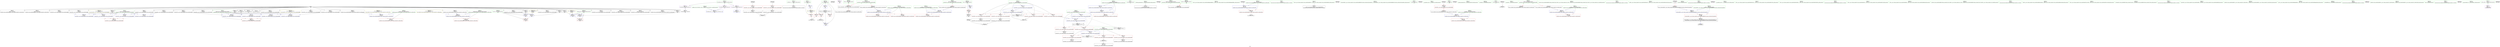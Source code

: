 digraph "SVFG" {
	label="SVFG";

	Node0x56066dde52b0 [shape=record,color=grey,label="{NodeID: 0\nNullPtr}"];
	Node0x56066dde52b0 -> Node0x56066de00ba0[style=solid];
	Node0x56066dde52b0 -> Node0x56066de00ca0[style=solid];
	Node0x56066dde52b0 -> Node0x56066de00d70[style=solid];
	Node0x56066dde52b0 -> Node0x56066de00e40[style=solid];
	Node0x56066dde52b0 -> Node0x56066de00f10[style=solid];
	Node0x56066dde52b0 -> Node0x56066de00fe0[style=solid];
	Node0x56066dde52b0 -> Node0x56066de010b0[style=solid];
	Node0x56066dde52b0 -> Node0x56066de01180[style=solid];
	Node0x56066dde52b0 -> Node0x56066de01250[style=solid];
	Node0x56066dde52b0 -> Node0x56066de01320[style=solid];
	Node0x56066dde52b0 -> Node0x56066de013f0[style=solid];
	Node0x56066dde52b0 -> Node0x56066de014c0[style=solid];
	Node0x56066dde52b0 -> Node0x56066de01590[style=solid];
	Node0x56066dde52b0 -> Node0x56066de01660[style=solid];
	Node0x56066dde52b0 -> Node0x56066de01730[style=solid];
	Node0x56066dde52b0 -> Node0x56066de01800[style=solid];
	Node0x56066dde52b0 -> Node0x56066de018d0[style=solid];
	Node0x56066dde52b0 -> Node0x56066de019a0[style=solid];
	Node0x56066dde52b0 -> Node0x56066de01a70[style=solid];
	Node0x56066dde52b0 -> Node0x56066de01b40[style=solid];
	Node0x56066dde52b0 -> Node0x56066de01c10[style=solid];
	Node0x56066dde52b0 -> Node0x56066de01ce0[style=solid];
	Node0x56066dde52b0 -> Node0x56066de01db0[style=solid];
	Node0x56066dde52b0 -> Node0x56066de01e80[style=solid];
	Node0x56066dde52b0 -> Node0x56066de01f50[style=solid];
	Node0x56066dde52b0 -> Node0x56066de02020[style=solid];
	Node0x56066dde52b0 -> Node0x56066de020f0[style=solid];
	Node0x56066dde52b0 -> Node0x56066ddfe860[style=solid];
	Node0x56066dde52b0 -> Node0x56066de05e80[style=solid];
	Node0x56066de28bf0 [shape=record,color=black,label="{NodeID: 346\n104 = PHI()\n}"];
	Node0x56066de28bf0 -> Node0x56066de04c10[style=solid];
	Node0x56066ddfe930 [shape=record,color=black,label="{NodeID: 97\n12\<--11\n\<--_Z1SB5cxx11\nCan only get source location for instruction, argument, global var or function.}"];
	Node0x56066ddfc900 [shape=record,color=green,label="{NodeID: 14\n8\<--10\nT\<--T_field_insensitive\nGlob }"];
	Node0x56066ddfc900 -> Node0x56066de04250[style=solid];
	Node0x56066ddfc900 -> Node0x56066de05b80[style=solid];
	Node0x56066de2b620 [shape=record,color=black,label="{NodeID: 360\n310 = PHI()\n}"];
	Node0x56066ddff520 [shape=record,color=purple,label="{NodeID: 111\n309\<--15\n\<--.str\nmain\n}"];
	Node0x56066ddfd670 [shape=record,color=green,label="{NodeID: 28\n71\<--72\npre\<--pre_field_insensitive\n_Z5solveNSt7__cxx1112basic_stringIcSt11char_traitsIcESaIcEEE\n|{<s0>11|<s1>15}}"];
	Node0x56066ddfd670:s0 -> Node0x56066de2bc60[style=solid,color=red];
	Node0x56066ddfd670:s1 -> Node0x56066de2bb20[style=solid,color=red];
	Node0x56066de0e7d0 [shape=record,color=grey,label="{NodeID: 291\n303 = cmp(301, 302, )\n}"];
	Node0x56066de04a70 [shape=record,color=red,label="{NodeID: 125\n183\<--75\nexn\<--exn.slot\n_Z5solveNSt7__cxx1112basic_stringIcSt11char_traitsIcESaIcEEE\n}"];
	Node0x56066ddfe320 [shape=record,color=green,label="{NodeID: 42\n211\<--212\n__rhs.addr\<--__rhs.addr_field_insensitive\n_ZStplIcSt11char_traitsIcESaIcEENSt7__cxx1112basic_stringIT_T0_T1_EEOS8_RKS8_\n}"];
	Node0x56066ddfe320 -> Node0x56066de04f50[style=solid];
	Node0x56066ddfe320 -> Node0x56066de06ae0[style=solid];
	Node0x56066de055d0 [shape=record,color=red,label="{NodeID: 139\n347\<--283\n\<--retval\nmain\n}"];
	Node0x56066de055d0 -> Node0x56066ddff2b0[style=solid];
	Node0x56066ddfff90 [shape=record,color=green,label="{NodeID: 56\n287\<--288\nref.tmp\<--ref.tmp_field_insensitive\nmain\n|{<s0>38}}"];
	Node0x56066ddfff90:s0 -> Node0x56066de2bc60[style=solid,color=red];
	Node0x56066de061f0 [shape=record,color=blue,label="{NodeID: 153\n67\<--121\nj\<--inc\n_Z5solveNSt7__cxx1112basic_stringIcSt11char_traitsIcESaIcEEE\n}"];
	Node0x56066de061f0 -> Node0x56066de044c0[style=dashed];
	Node0x56066de061f0 -> Node0x56066de04590[style=dashed];
	Node0x56066de061f0 -> Node0x56066de04660[style=dashed];
	Node0x56066de061f0 -> Node0x56066de04730[style=dashed];
	Node0x56066de061f0 -> Node0x56066de061f0[style=dashed];
	Node0x56066de061f0 -> Node0x56066de193a0[style=dashed];
	Node0x56066de00ca0 [shape=record,color=black,label="{NodeID: 70\n152\<--3\n\<--dummyVal\n_Z5solveNSt7__cxx1112basic_stringIcSt11char_traitsIcESaIcEEE\n}"];
	Node0x56066de06d50 [shape=record,color=blue,label="{NodeID: 167\n233\<--244\nnrvo\<--\n_ZStplIcSt11char_traitsIcESaIcEENSt7__cxx1112basic_stringIT_T0_T1_EES5_RKS8_\n}"];
	Node0x56066de06d50 -> Node0x56066de06ef0[style=dashed];
	Node0x56066de01800 [shape=record,color=black,label="{NodeID: 84\n265\<--3\n\<--dummyVal\n_ZStplIcSt11char_traitsIcESaIcEENSt7__cxx1112basic_stringIT_T0_T1_EES5_RKS8_\n}"];
	Node0x56066ddf9be0 [shape=record,color=green,label="{NodeID: 1\n7\<--1\n__dso_handle\<--dummyObj\nGlob }"];
	Node0x56066de2a950 [shape=record,color=black,label="{NodeID: 347\n99 = PHI()\n}"];
	Node0x56066de2a950 -> Node0x56066de0e350[style=solid];
	Node0x56066ddfea30 [shape=record,color=black,label="{NodeID: 98\n31\<--32\n\<--_ZNSt8ios_base4InitD1Ev\nCan only get source location for instruction, argument, global var or function.}"];
	Node0x56066ddfca00 [shape=record,color=green,label="{NodeID: 15\n11\<--13\n_Z1SB5cxx11\<--_Z1SB5cxx11_field_insensitive\nGlob }"];
	Node0x56066ddfca00 -> Node0x56066ddfe930[style=solid];
	Node0x56066de2b6f0 [shape=record,color=black,label="{NodeID: 361\n317 = PHI()\n}"];
	Node0x56066ddff5f0 [shape=record,color=purple,label="{NodeID: 112\n396\<--18\nllvm.global_ctors_0\<--llvm.global_ctors\nGlob }"];
	Node0x56066ddff5f0 -> Node0x56066de05c80[style=solid];
	Node0x56066ddfd740 [shape=record,color=green,label="{NodeID: 29\n73\<--74\nagg.tmp\<--agg.tmp_field_insensitive\n_Z5solveNSt7__cxx1112basic_stringIcSt11char_traitsIcESaIcEEE\n|{<s0>11}}"];
	Node0x56066ddfd740:s0 -> Node0x56066de2bf00[style=solid,color=red];
	Node0x56066de04b40 [shape=record,color=red,label="{NodeID: 126\n184\<--77\nsel\<--ehselector.slot\n_Z5solveNSt7__cxx1112basic_stringIcSt11char_traitsIcESaIcEEE\n}"];
	Node0x56066ddfe3f0 [shape=record,color=green,label="{NodeID: 43\n218\<--219\n_ZNSt7__cxx1112basic_stringIcSt11char_traitsIcESaIcEE6appendERKS4_\<--_ZNSt7__cxx1112basic_stringIcSt11char_traitsIcESaIcEE6appendERKS4__field_insensitive\n}"];
	Node0x56066de056a0 [shape=record,color=red,label="{NodeID: 140\n301\<--285\n\<--zz\nmain\n}"];
	Node0x56066de056a0 -> Node0x56066de0e7d0[style=solid];
	Node0x56066de00060 [shape=record,color=green,label="{NodeID: 57\n289\<--290\nagg.tmp\<--agg.tmp_field_insensitive\nmain\n|{<s0>38}}"];
	Node0x56066de00060:s0 -> Node0x56066de2bf00[style=solid,color=red];
	Node0x56066de062c0 [shape=record,color=blue,label="{NodeID: 154\n69\<--124\nj11\<--\n_Z5solveNSt7__cxx1112basic_stringIcSt11char_traitsIcESaIcEEE\n}"];
	Node0x56066de062c0 -> Node0x56066de04800[style=dashed];
	Node0x56066de062c0 -> Node0x56066de048d0[style=dashed];
	Node0x56066de062c0 -> Node0x56066de049a0[style=dashed];
	Node0x56066de062c0 -> Node0x56066de198a0[style=dashed];
	Node0x56066de00d70 [shape=record,color=black,label="{NodeID: 71\n153\<--3\n\<--dummyVal\n_Z5solveNSt7__cxx1112basic_stringIcSt11char_traitsIcESaIcEEE\n}"];
	Node0x56066de00d70 -> Node0x56066de06390[style=solid];
	Node0x56066de06e20 [shape=record,color=blue,label="{NodeID: 168\n235\<--247\n__len\<--call\n_ZStplIcSt11char_traitsIcESaIcEENSt7__cxx1112basic_stringIT_T0_T1_EES5_RKS8_\n}"];
	Node0x56066de06e20 -> Node0x56066de05360[style=dashed];
	Node0x56066de018d0 [shape=record,color=black,label="{NodeID: 85\n266\<--3\n\<--dummyVal\n_ZStplIcSt11char_traitsIcESaIcEENSt7__cxx1112basic_stringIT_T0_T1_EES5_RKS8_\n}"];
	Node0x56066de018d0 -> Node0x56066de06fc0[style=solid];
	Node0x56066ddfab60 [shape=record,color=green,label="{NodeID: 2\n9\<--1\n\<--dummyObj\nCan only get source location for instruction, argument, global var or function.}"];
	Node0x56066de2aa50 [shape=record,color=black,label="{NodeID: 348\n111 = PHI()\n}"];
	Node0x56066de2aa50 -> Node0x56066de04ce0[style=solid];
	Node0x56066ddfeb30 [shape=record,color=black,label="{NodeID: 99\n52\<--53\n\<--_ZNSt7__cxx1112basic_stringIcSt11char_traitsIcESaIcEED1Ev\nCan only get source location for instruction, argument, global var or function.}"];
	Node0x56066ddfcb00 [shape=record,color=green,label="{NodeID: 16\n18\<--22\nllvm.global_ctors\<--llvm.global_ctors_field_insensitive\nGlob }"];
	Node0x56066ddfcb00 -> Node0x56066ddff5f0[style=solid];
	Node0x56066ddfcb00 -> Node0x56066ddff6f0[style=solid];
	Node0x56066ddfcb00 -> Node0x56066ddff7f0[style=solid];
	Node0x56066de2b850 [shape=record,color=black,label="{NodeID: 362\n320 = PHI()\n}"];
	Node0x56066ddff6f0 [shape=record,color=purple,label="{NodeID: 113\n397\<--18\nllvm.global_ctors_1\<--llvm.global_ctors\nGlob }"];
	Node0x56066ddff6f0 -> Node0x56066de05d80[style=solid];
	Node0x56066ddfd810 [shape=record,color=green,label="{NodeID: 30\n75\<--76\nexn.slot\<--exn.slot_field_insensitive\n_Z5solveNSt7__cxx1112basic_stringIcSt11char_traitsIcESaIcEEE\n}"];
	Node0x56066ddfd810 -> Node0x56066de04a70[style=solid];
	Node0x56066ddfd810 -> Node0x56066de06390[style=solid];
	Node0x56066ddfd810 -> Node0x56066de06530[style=solid];
	Node0x56066ddfd810 -> Node0x56066de066d0[style=solid];
	Node0x56066ddfd810 -> Node0x56066de06870[style=solid];
	Node0x56066de04c10 [shape=record,color=red,label="{NodeID: 127\n107\<--104\n\<--call3\n_Z5solveNSt7__cxx1112basic_stringIcSt11char_traitsIcESaIcEEE\n}"];
	Node0x56066de04c10 -> Node0x56066ddfedd0[style=solid];
	Node0x56066ddfe4f0 [shape=record,color=green,label="{NodeID: 44\n221\<--222\n_ZSt4moveIRNSt7__cxx1112basic_stringIcSt11char_traitsIcESaIcEEEEONSt16remove_referenceIT_E4typeEOS8_\<--_ZSt4moveIRNSt7__cxx1112basic_stringIcSt11char_traitsIcESaIcEEEEONSt16remove_referenceIT_E4typeEOS8__field_insensitive\n}"];
	Node0x56066de05770 [shape=record,color=red,label="{NodeID: 141\n308\<--285\n\<--zz\nmain\n}"];
	Node0x56066de00130 [shape=record,color=green,label="{NodeID: 58\n291\<--292\nexn.slot\<--exn.slot_field_insensitive\nmain\n}"];
	Node0x56066de00130 -> Node0x56066de05910[style=solid];
	Node0x56066de00130 -> Node0x56066de073d0[style=solid];
	Node0x56066de00130 -> Node0x56066de07570[style=solid];
	Node0x56066de1d9e0 [shape=record,color=yellow,style=double,label="{NodeID: 321\n8V_1 = ENCHI(MR_8V_0)\npts\{76 \}\nFun[_Z5solveNSt7__cxx1112basic_stringIcSt11char_traitsIcESaIcEEE]}"];
	Node0x56066de1d9e0 -> Node0x56066de06390[style=dashed];
	Node0x56066de1d9e0 -> Node0x56066de06530[style=dashed];
	Node0x56066de1d9e0 -> Node0x56066de066d0[style=dashed];
	Node0x56066de1d9e0 -> Node0x56066de06870[style=dashed];
	Node0x56066de06390 [shape=record,color=blue,label="{NodeID: 155\n75\<--153\nexn.slot\<--\n_Z5solveNSt7__cxx1112basic_stringIcSt11char_traitsIcESaIcEEE\n}"];
	Node0x56066de06390 -> Node0x56066de04a70[style=dashed];
	Node0x56066de00e40 [shape=record,color=black,label="{NodeID: 72\n155\<--3\n\<--dummyVal\n_Z5solveNSt7__cxx1112basic_stringIcSt11char_traitsIcESaIcEEE\n}"];
	Node0x56066de00e40 -> Node0x56066de06460[style=solid];
	Node0x56066de06ef0 [shape=record,color=blue,label="{NodeID: 169\n233\<--262\nnrvo\<--\n_ZStplIcSt11char_traitsIcESaIcEENSt7__cxx1112basic_stringIT_T0_T1_EES5_RKS8_\n}"];
	Node0x56066de06ef0 -> Node0x56066de05290[style=dashed];
	Node0x56066de019a0 [shape=record,color=black,label="{NodeID: 86\n268\<--3\n\<--dummyVal\n_ZStplIcSt11char_traitsIcESaIcEENSt7__cxx1112basic_stringIT_T0_T1_EES5_RKS8_\n}"];
	Node0x56066de019a0 -> Node0x56066de07090[style=solid];
	Node0x56066ddfb930 [shape=record,color=green,label="{NodeID: 3\n14\<--1\n_ZSt3cin\<--dummyObj\nGlob }"];
	Node0x56066de2ab50 [shape=record,color=black,label="{NodeID: 349\n30 = PHI()\n}"];
	Node0x56066ddfec30 [shape=record,color=black,label="{NodeID: 100\n98\<--97\nconv\<--\n_Z5solveNSt7__cxx1112basic_stringIcSt11char_traitsIcESaIcEEE\n}"];
	Node0x56066ddfec30 -> Node0x56066de0e350[style=solid];
	Node0x56066ddfcc00 [shape=record,color=green,label="{NodeID: 17\n23\<--24\n__cxx_global_var_init\<--__cxx_global_var_init_field_insensitive\n}"];
	Node0x56066de2b920 [shape=record,color=black,label="{NodeID: 363\n227 = PHI(141, )\n1st arg _ZStplIcSt11char_traitsIcESaIcEENSt7__cxx1112basic_stringIT_T0_T1_EES5_RKS8_ }"];
	Node0x56066de2b920 -> Node0x56066de06bb0[style=solid];
	Node0x56066ddff7f0 [shape=record,color=purple,label="{NodeID: 114\n398\<--18\nllvm.global_ctors_2\<--llvm.global_ctors\nGlob }"];
	Node0x56066ddff7f0 -> Node0x56066de05e80[style=solid];
	Node0x56066ddfd8e0 [shape=record,color=green,label="{NodeID: 31\n77\<--78\nehselector.slot\<--ehselector.slot_field_insensitive\n_Z5solveNSt7__cxx1112basic_stringIcSt11char_traitsIcESaIcEEE\n}"];
	Node0x56066ddfd8e0 -> Node0x56066de04b40[style=solid];
	Node0x56066ddfd8e0 -> Node0x56066de06460[style=solid];
	Node0x56066ddfd8e0 -> Node0x56066de06600[style=solid];
	Node0x56066ddfd8e0 -> Node0x56066de067a0[style=solid];
	Node0x56066ddfd8e0 -> Node0x56066de06940[style=solid];
	Node0x56066de04ce0 [shape=record,color=red,label="{NodeID: 128\n112\<--111\n\<--call6\n_Z5solveNSt7__cxx1112basic_stringIcSt11char_traitsIcESaIcEEE\n}"];
	Node0x56066de04ce0 -> Node0x56066ddfef70[style=solid];
	Node0x56066ddfe5f0 [shape=record,color=green,label="{NodeID: 45\n229\<--230\n__lhs.addr\<--__lhs.addr_field_insensitive\n_ZStplIcSt11char_traitsIcESaIcEENSt7__cxx1112basic_stringIT_T0_T1_EES5_RKS8_\n}"];
	Node0x56066ddfe5f0 -> Node0x56066de05020[style=solid];
	Node0x56066ddfe5f0 -> Node0x56066de06bb0[style=solid];
	Node0x56066de05840 [shape=record,color=red,label="{NodeID: 142\n328\<--285\n\<--zz\nmain\n}"];
	Node0x56066de05840 -> Node0x56066de0ded0[style=solid];
	Node0x56066de00200 [shape=record,color=green,label="{NodeID: 59\n293\<--294\nehselector.slot\<--ehselector.slot_field_insensitive\nmain\n}"];
	Node0x56066de00200 -> Node0x56066de059e0[style=solid];
	Node0x56066de00200 -> Node0x56066de074a0[style=solid];
	Node0x56066de00200 -> Node0x56066de07640[style=solid];
	Node0x56066de1dac0 [shape=record,color=yellow,style=double,label="{NodeID: 322\n10V_1 = ENCHI(MR_10V_0)\npts\{78 \}\nFun[_Z5solveNSt7__cxx1112basic_stringIcSt11char_traitsIcESaIcEEE]}"];
	Node0x56066de1dac0 -> Node0x56066de06460[style=dashed];
	Node0x56066de1dac0 -> Node0x56066de06600[style=dashed];
	Node0x56066de1dac0 -> Node0x56066de067a0[style=dashed];
	Node0x56066de1dac0 -> Node0x56066de06940[style=dashed];
	Node0x56066de06460 [shape=record,color=blue,label="{NodeID: 156\n77\<--155\nehselector.slot\<--\n_Z5solveNSt7__cxx1112basic_stringIcSt11char_traitsIcESaIcEEE\n}"];
	Node0x56066de06460 -> Node0x56066de04b40[style=dashed];
	Node0x56066de00f10 [shape=record,color=black,label="{NodeID: 73\n159\<--3\n\<--dummyVal\n_Z5solveNSt7__cxx1112basic_stringIcSt11char_traitsIcESaIcEEE\n}"];
	Node0x56066de06fc0 [shape=record,color=blue,label="{NodeID: 170\n237\<--266\nexn.slot\<--\n_ZStplIcSt11char_traitsIcESaIcEENSt7__cxx1112basic_stringIT_T0_T1_EES5_RKS8_\n}"];
	Node0x56066de06fc0 -> Node0x56066de05430[style=dashed];
	Node0x56066de01a70 [shape=record,color=black,label="{NodeID: 87\n277\<--3\nlpad.val\<--dummyVal\n_ZStplIcSt11char_traitsIcESaIcEENSt7__cxx1112basic_stringIT_T0_T1_EES5_RKS8_\n}"];
	Node0x56066ddfc1e0 [shape=record,color=green,label="{NodeID: 4\n15\<--1\n.str\<--dummyObj\nGlob }"];
	Node0x56066de2ac20 [shape=record,color=black,label="{NodeID: 350\n51 = PHI()\n}"];
	Node0x56066ddfed00 [shape=record,color=black,label="{NodeID: 101\n103\<--102\nconv2\<--\n_Z5solveNSt7__cxx1112basic_stringIcSt11char_traitsIcESaIcEEE\n}"];
	Node0x56066ddfcd00 [shape=record,color=green,label="{NodeID: 18\n27\<--28\n_ZNSt8ios_base4InitC1Ev\<--_ZNSt8ios_base4InitC1Ev_field_insensitive\n}"];
	Node0x56066de2bb20 [shape=record,color=black,label="{NodeID: 364\n228 = PHI(71, )\n2nd arg _ZStplIcSt11char_traitsIcESaIcEENSt7__cxx1112basic_stringIT_T0_T1_EES5_RKS8_ }"];
	Node0x56066de2bb20 -> Node0x56066de06c80[style=solid];
	Node0x56066de04250 [shape=record,color=red,label="{NodeID: 115\n302\<--8\n\<--T\nmain\n}"];
	Node0x56066de04250 -> Node0x56066de0e7d0[style=solid];
	Node0x56066ddfd9b0 [shape=record,color=green,label="{NodeID: 32\n79\<--80\npost\<--post_field_insensitive\n_Z5solveNSt7__cxx1112basic_stringIcSt11char_traitsIcESaIcEEE\n|{<s0>16}}"];
	Node0x56066ddfd9b0:s0 -> Node0x56066de2c710[style=solid,color=red];
	Node0x56066de04db0 [shape=record,color=red,label="{NodeID: 129\n141\<--140\n\<--call19\n_Z5solveNSt7__cxx1112basic_stringIcSt11char_traitsIcESaIcEEE\n|{<s0>15}}"];
	Node0x56066de04db0:s0 -> Node0x56066de2b920[style=solid,color=red];
	Node0x56066ddfe6c0 [shape=record,color=green,label="{NodeID: 46\n231\<--232\n__rhs.addr\<--__rhs.addr_field_insensitive\n_ZStplIcSt11char_traitsIcESaIcEENSt7__cxx1112basic_stringIT_T0_T1_EES5_RKS8_\n}"];
	Node0x56066ddfe6c0 -> Node0x56066de050f0[style=solid];
	Node0x56066ddfe6c0 -> Node0x56066de051c0[style=solid];
	Node0x56066ddfe6c0 -> Node0x56066de06c80[style=solid];
	Node0x56066de05910 [shape=record,color=red,label="{NodeID: 143\n349\<--291\nexn\<--exn.slot\nmain\n}"];
	Node0x56066de002d0 [shape=record,color=green,label="{NodeID: 60\n297\<--298\n_ZNSirsERi\<--_ZNSirsERi_field_insensitive\n}"];
	Node0x56066de06530 [shape=record,color=blue,label="{NodeID: 157\n75\<--160\nexn.slot\<--\n_Z5solveNSt7__cxx1112basic_stringIcSt11char_traitsIcESaIcEEE\n}"];
	Node0x56066de06530 -> Node0x56066de04a70[style=dashed];
	Node0x56066de00fe0 [shape=record,color=black,label="{NodeID: 74\n160\<--3\n\<--dummyVal\n_Z5solveNSt7__cxx1112basic_stringIcSt11char_traitsIcESaIcEEE\n}"];
	Node0x56066de00fe0 -> Node0x56066de06530[style=solid];
	Node0x56066de07090 [shape=record,color=blue,label="{NodeID: 171\n239\<--268\nehselector.slot\<--\n_ZStplIcSt11char_traitsIcESaIcEENSt7__cxx1112basic_stringIT_T0_T1_EES5_RKS8_\n}"];
	Node0x56066de07090 -> Node0x56066de05500[style=dashed];
	Node0x56066de01b40 [shape=record,color=black,label="{NodeID: 88\n278\<--3\nlpad.val5\<--dummyVal\n_ZStplIcSt11char_traitsIcESaIcEENSt7__cxx1112basic_stringIT_T0_T1_EES5_RKS8_\n}"];
	Node0x56066ddfc270 [shape=record,color=green,label="{NodeID: 5\n17\<--1\n_ZSt4cout\<--dummyObj\nGlob }"];
	Node0x56066de2acf0 [shape=record,color=black,label="{NodeID: 351\n83 = PHI()\n}"];
	Node0x56066de2acf0 -> Node0x56066de0e4d0[style=solid];
	Node0x56066ddfedd0 [shape=record,color=black,label="{NodeID: 102\n108\<--107\nconv4\<--\n_Z5solveNSt7__cxx1112basic_stringIcSt11char_traitsIcESaIcEEE\n}"];
	Node0x56066ddfedd0 -> Node0x56066de0e650[style=solid];
	Node0x56066ddfce00 [shape=record,color=green,label="{NodeID: 19\n33\<--34\n__cxa_atexit\<--__cxa_atexit_field_insensitive\n}"];
	Node0x56066de2bc60 [shape=record,color=black,label="{NodeID: 365\n63 = PHI(71, 287, )\n0th arg _Z5solveNSt7__cxx1112basic_stringIcSt11char_traitsIcESaIcEEE |{<s0>16}}"];
	Node0x56066de2bc60:s0 -> Node0x56066de2c4f0[style=solid,color=red];
	Node0x56066de04320 [shape=record,color=red,label="{NodeID: 116\n109\<--65\n\<--i\n_Z5solveNSt7__cxx1112basic_stringIcSt11char_traitsIcESaIcEEE\n}"];
	Node0x56066de04320 -> Node0x56066ddfeea0[style=solid];
	Node0x56066ddfda80 [shape=record,color=green,label="{NodeID: 33\n81\<--82\nref.tmp\<--ref.tmp_field_insensitive\n_Z5solveNSt7__cxx1112basic_stringIcSt11char_traitsIcESaIcEEE\n|{<s0>15|<s1>16}}"];
	Node0x56066ddfda80:s0 -> Node0x56066de28150[style=solid,color=red];
	Node0x56066ddfda80:s1 -> Node0x56066de2c600[style=solid,color=red];
	Node0x56066de04e80 [shape=record,color=red,label="{NodeID: 130\n215\<--209\n\<--__lhs.addr\n_ZStplIcSt11char_traitsIcESaIcEENSt7__cxx1112basic_stringIT_T0_T1_EEOS8_RKS8_\n}"];
	Node0x56066ddfe790 [shape=record,color=green,label="{NodeID: 47\n233\<--234\nnrvo\<--nrvo_field_insensitive\n_ZStplIcSt11char_traitsIcESaIcEENSt7__cxx1112basic_stringIT_T0_T1_EES5_RKS8_\n}"];
	Node0x56066ddfe790 -> Node0x56066de05290[style=solid];
	Node0x56066ddfe790 -> Node0x56066de06d50[style=solid];
	Node0x56066ddfe790 -> Node0x56066de06ef0[style=solid];
	Node0x56066de059e0 [shape=record,color=red,label="{NodeID: 144\n350\<--293\nsel\<--ehselector.slot\nmain\n}"];
	Node0x56066de003d0 [shape=record,color=green,label="{NodeID: 61\n306\<--307\n_ZStrsIcSt11char_traitsIcESaIcEERSt13basic_istreamIT_T0_ES7_RNSt7__cxx1112basic_stringIS4_S5_T1_EE\<--_ZStrsIcSt11char_traitsIcESaIcEERSt13basic_istreamIT_T0_ES7_RNSt7__cxx1112basic_stringIS4_S5_T1_EE_field_insensitive\n}"];
	Node0x56066de06600 [shape=record,color=blue,label="{NodeID: 158\n77\<--162\nehselector.slot\<--\n_Z5solveNSt7__cxx1112basic_stringIcSt11char_traitsIcESaIcEEE\n}"];
	Node0x56066de06600 -> Node0x56066de04b40[style=dashed];
	Node0x56066de010b0 [shape=record,color=black,label="{NodeID: 75\n162\<--3\n\<--dummyVal\n_Z5solveNSt7__cxx1112basic_stringIcSt11char_traitsIcESaIcEEE\n}"];
	Node0x56066de010b0 -> Node0x56066de06600[style=solid];
	Node0x56066de07160 [shape=record,color=blue,label="{NodeID: 172\n283\<--9\nretval\<--\nmain\n}"];
	Node0x56066de07160 -> Node0x56066de055d0[style=dashed];
	Node0x56066de01c10 [shape=record,color=black,label="{NodeID: 89\n332\<--3\n\<--dummyVal\nmain\n}"];
	Node0x56066ddfc300 [shape=record,color=green,label="{NodeID: 6\n19\<--1\n\<--dummyObj\nCan only get source location for instruction, argument, global var or function.}"];
	Node0x56066de2ae50 [shape=record,color=black,label="{NodeID: 352\n140 = PHI()\n}"];
	Node0x56066de2ae50 -> Node0x56066de04db0[style=solid];
	Node0x56066ddfeea0 [shape=record,color=black,label="{NodeID: 103\n110\<--109\nconv5\<--\n_Z5solveNSt7__cxx1112basic_stringIcSt11char_traitsIcESaIcEEE\n}"];
	Node0x56066ddfcf00 [shape=record,color=green,label="{NodeID: 20\n32\<--38\n_ZNSt8ios_base4InitD1Ev\<--_ZNSt8ios_base4InitD1Ev_field_insensitive\n}"];
	Node0x56066ddfcf00 -> Node0x56066ddfea30[style=solid];
	Node0x56066de2bf00 [shape=record,color=black,label="{NodeID: 366\n64 = PHI(73, 289, )\n1st arg _Z5solveNSt7__cxx1112basic_stringIcSt11char_traitsIcESaIcEEE }"];
	Node0x56066de043f0 [shape=record,color=red,label="{NodeID: 117\n124\<--65\n\<--i\n_Z5solveNSt7__cxx1112basic_stringIcSt11char_traitsIcESaIcEEE\n}"];
	Node0x56066de043f0 -> Node0x56066de062c0[style=solid];
	Node0x56066ddfdb50 [shape=record,color=green,label="{NodeID: 34\n84\<--85\n_ZNKSt7__cxx1112basic_stringIcSt11char_traitsIcESaIcEE4sizeEv\<--_ZNKSt7__cxx1112basic_stringIcSt11char_traitsIcESaIcEE4sizeEv_field_insensitive\n}"];
	Node0x56066de04f50 [shape=record,color=red,label="{NodeID: 131\n216\<--211\n\<--__rhs.addr\n_ZStplIcSt11char_traitsIcESaIcEENSt7__cxx1112basic_stringIT_T0_T1_EEOS8_RKS8_\n}"];
	Node0x56066ddff880 [shape=record,color=green,label="{NodeID: 48\n235\<--236\n__len\<--__len_field_insensitive\n_ZStplIcSt11char_traitsIcESaIcEENSt7__cxx1112basic_stringIT_T0_T1_EES5_RKS8_\n}"];
	Node0x56066ddff880 -> Node0x56066de05360[style=solid];
	Node0x56066ddff880 -> Node0x56066de06e20[style=solid];
	Node0x56066de1d0c0 [shape=record,color=yellow,style=double,label="{NodeID: 311\n24V_1 = ENCHI(MR_24V_0)\npts\{238 \}\nFun[_ZStplIcSt11char_traitsIcESaIcEENSt7__cxx1112basic_stringIT_T0_T1_EES5_RKS8_]}"];
	Node0x56066de1d0c0 -> Node0x56066de06fc0[style=dashed];
	Node0x56066de05ab0 [shape=record,color=red,label="{NodeID: 145\n389\<--386\n\<--__t.addr\n_ZSt4moveIRNSt7__cxx1112basic_stringIcSt11char_traitsIcESaIcEEEEONSt16remove_referenceIT_E4typeEOS8_\n}"];
	Node0x56066de05ab0 -> Node0x56066ddff380[style=solid];
	Node0x56066de004d0 [shape=record,color=green,label="{NodeID: 62\n311\<--312\nprintf\<--printf_field_insensitive\n}"];
	Node0x56066de066d0 [shape=record,color=blue,label="{NodeID: 159\n75\<--166\nexn.slot\<--\n_Z5solveNSt7__cxx1112basic_stringIcSt11char_traitsIcESaIcEEE\n}"];
	Node0x56066de066d0 -> Node0x56066de04a70[style=dashed];
	Node0x56066de01180 [shape=record,color=black,label="{NodeID: 76\n165\<--3\n\<--dummyVal\n_Z5solveNSt7__cxx1112basic_stringIcSt11char_traitsIcESaIcEEE\n}"];
	Node0x56066de07230 [shape=record,color=blue,label="{NodeID: 173\n285\<--95\nzz\<--\nmain\n}"];
	Node0x56066de07230 -> Node0x56066de1a7a0[style=dashed];
	Node0x56066de01ce0 [shape=record,color=black,label="{NodeID: 90\n333\<--3\n\<--dummyVal\nmain\n}"];
	Node0x56066de01ce0 -> Node0x56066de073d0[style=solid];
	Node0x56066ddfc390 [shape=record,color=green,label="{NodeID: 7\n87\<--1\n\<--dummyObj\nCan only get source location for instruction, argument, global var or function.}"];
	Node0x56066de2af50 [shape=record,color=black,label="{NodeID: 353\n256 = PHI()\n}"];
	Node0x56066ddfef70 [shape=record,color=black,label="{NodeID: 104\n113\<--112\nconv7\<--\n_Z5solveNSt7__cxx1112basic_stringIcSt11char_traitsIcESaIcEEE\n}"];
	Node0x56066ddfef70 -> Node0x56066de0e650[style=solid];
	Node0x56066ddfd000 [shape=record,color=green,label="{NodeID: 21\n45\<--46\n__cxx_global_var_init.1\<--__cxx_global_var_init.1_field_insensitive\n}"];
	Node0x56066de2c3e0 [shape=record,color=black,label="{NodeID: 367\n385 = PHI(217, )\n0th arg _ZSt4moveIRNSt7__cxx1112basic_stringIcSt11char_traitsIcESaIcEEEEONSt16remove_referenceIT_E4typeEOS8_ }"];
	Node0x56066de2c3e0 -> Node0x56066de07710[style=solid];
	Node0x56066de0dd50 [shape=record,color=grey,label="{NodeID: 284\n134 = Binary(133, 95, )\n}"];
	Node0x56066de0dd50 -> Node0x56066ddff110[style=solid];
	Node0x56066de044c0 [shape=record,color=red,label="{NodeID: 118\n97\<--67\n\<--j\n_Z5solveNSt7__cxx1112basic_stringIcSt11char_traitsIcESaIcEEE\n}"];
	Node0x56066de044c0 -> Node0x56066ddfec30[style=solid];
	Node0x56066ddfdc50 [shape=record,color=green,label="{NodeID: 35\n90\<--91\n_ZNSt7__cxx1112basic_stringIcSt11char_traitsIcESaIcEEC1EOS4_\<--_ZNSt7__cxx1112basic_stringIcSt11char_traitsIcESaIcEEC1EOS4__field_insensitive\n}"];
	Node0x56066de18ea0 [shape=record,color=black,label="{NodeID: 298\nMR_2V_6 = PHI(MR_2V_3, MR_2V_1, )\npts\{66 \}\n}"];
	Node0x56066de05020 [shape=record,color=red,label="{NodeID: 132\n255\<--229\n\<--__lhs.addr\n_ZStplIcSt11char_traitsIcESaIcEENSt7__cxx1112basic_stringIT_T0_T1_EES5_RKS8_\n}"];
	Node0x56066ddff950 [shape=record,color=green,label="{NodeID: 49\n237\<--238\nexn.slot\<--exn.slot_field_insensitive\n_ZStplIcSt11char_traitsIcESaIcEENSt7__cxx1112basic_stringIT_T0_T1_EES5_RKS8_\n}"];
	Node0x56066ddff950 -> Node0x56066de05430[style=solid];
	Node0x56066ddff950 -> Node0x56066de06fc0[style=solid];
	Node0x56066de1d1a0 [shape=record,color=yellow,style=double,label="{NodeID: 312\n26V_1 = ENCHI(MR_26V_0)\npts\{240 \}\nFun[_ZStplIcSt11char_traitsIcESaIcEENSt7__cxx1112basic_stringIT_T0_T1_EES5_RKS8_]}"];
	Node0x56066de1d1a0 -> Node0x56066de07090[style=dashed];
	Node0x56066de05b80 [shape=record,color=blue,label="{NodeID: 146\n8\<--9\nT\<--\nGlob }"];
	Node0x56066de05b80 -> Node0x56066de1d280[style=dashed];
	Node0x56066de005d0 [shape=record,color=green,label="{NodeID: 63\n314\<--315\n_ZNSt7__cxx1112basic_stringIcSt11char_traitsIcESaIcEEC1ERKS4_\<--_ZNSt7__cxx1112basic_stringIcSt11char_traitsIcESaIcEEC1ERKS4__field_insensitive\n}"];
	Node0x56066de067a0 [shape=record,color=blue,label="{NodeID: 160\n77\<--168\nehselector.slot\<--\n_Z5solveNSt7__cxx1112basic_stringIcSt11char_traitsIcESaIcEEE\n}"];
	Node0x56066de067a0 -> Node0x56066de04b40[style=dashed];
	Node0x56066de01250 [shape=record,color=black,label="{NodeID: 77\n166\<--3\n\<--dummyVal\n_Z5solveNSt7__cxx1112basic_stringIcSt11char_traitsIcESaIcEEE\n}"];
	Node0x56066de01250 -> Node0x56066de066d0[style=solid];
	Node0x56066de07300 [shape=record,color=blue,label="{NodeID: 174\n285\<--329\nzz\<--inc\nmain\n}"];
	Node0x56066de07300 -> Node0x56066de1a7a0[style=dashed];
	Node0x56066de01db0 [shape=record,color=black,label="{NodeID: 91\n335\<--3\n\<--dummyVal\nmain\n}"];
	Node0x56066de01db0 -> Node0x56066de074a0[style=solid];
	Node0x56066ddfc420 [shape=record,color=green,label="{NodeID: 8\n95\<--1\n\<--dummyObj\nCan only get source location for instruction, argument, global var or function.}"];
	Node0x56066de2b020 [shape=record,color=black,label="{NodeID: 354\n217 = PHI()\n|{<s0>25}}"];
	Node0x56066de2b020:s0 -> Node0x56066de2c3e0[style=solid,color=red];
	Node0x56066ddff040 [shape=record,color=black,label="{NodeID: 105\n127\<--126\nconv12\<--\n_Z5solveNSt7__cxx1112basic_stringIcSt11char_traitsIcESaIcEEE\n}"];
	Node0x56066ddfd100 [shape=record,color=green,label="{NodeID: 22\n49\<--50\n_ZNSt7__cxx1112basic_stringIcSt11char_traitsIcESaIcEEC1Ev\<--_ZNSt7__cxx1112basic_stringIcSt11char_traitsIcESaIcEEC1Ev_field_insensitive\n}"];
	Node0x56066de2c4f0 [shape=record,color=black,label="{NodeID: 368\n206 = PHI(63, )\n0th arg _ZStplIcSt11char_traitsIcESaIcEENSt7__cxx1112basic_stringIT_T0_T1_EEOS8_RKS8_ }"];
	Node0x56066de0ded0 [shape=record,color=grey,label="{NodeID: 285\n329 = Binary(328, 95, )\n}"];
	Node0x56066de0ded0 -> Node0x56066de07300[style=solid];
	Node0x56066de04590 [shape=record,color=red,label="{NodeID: 119\n102\<--67\n\<--j\n_Z5solveNSt7__cxx1112basic_stringIcSt11char_traitsIcESaIcEEE\n}"];
	Node0x56066de04590 -> Node0x56066ddfed00[style=solid];
	Node0x56066ddfdd50 [shape=record,color=green,label="{NodeID: 36\n105\<--106\n_ZNSt7__cxx1112basic_stringIcSt11char_traitsIcESaIcEEixEm\<--_ZNSt7__cxx1112basic_stringIcSt11char_traitsIcESaIcEEixEm_field_insensitive\n}"];
	Node0x56066de193a0 [shape=record,color=black,label="{NodeID: 299\nMR_4V_5 = PHI(MR_4V_3, MR_4V_1, )\npts\{68 \}\n}"];
	Node0x56066de050f0 [shape=record,color=red,label="{NodeID: 133\n246\<--231\n\<--__rhs.addr\n_ZStplIcSt11char_traitsIcESaIcEENSt7__cxx1112basic_stringIT_T0_T1_EES5_RKS8_\n}"];
	Node0x56066ddffa20 [shape=record,color=green,label="{NodeID: 50\n239\<--240\nehselector.slot\<--ehselector.slot_field_insensitive\n_ZStplIcSt11char_traitsIcESaIcEENSt7__cxx1112basic_stringIT_T0_T1_EES5_RKS8_\n}"];
	Node0x56066ddffa20 -> Node0x56066de05500[style=solid];
	Node0x56066ddffa20 -> Node0x56066de07090[style=solid];
	Node0x56066de1d280 [shape=record,color=yellow,style=double,label="{NodeID: 313\n28V_1 = ENCHI(MR_28V_0)\npts\{10 \}\nFun[main]}"];
	Node0x56066de1d280 -> Node0x56066de04250[style=dashed];
	Node0x56066de05c80 [shape=record,color=blue,label="{NodeID: 147\n396\<--19\nllvm.global_ctors_0\<--\nGlob }"];
	Node0x56066de006d0 [shape=record,color=green,label="{NodeID: 64\n318\<--319\n_ZStlsIcSt11char_traitsIcESaIcEERSt13basic_ostreamIT_T0_ES7_RKNSt7__cxx1112basic_stringIS4_S5_T1_EE\<--_ZStlsIcSt11char_traitsIcESaIcEERSt13basic_ostreamIT_T0_ES7_RKNSt7__cxx1112basic_stringIS4_S5_T1_EE_field_insensitive\n}"];
	Node0x56066de06870 [shape=record,color=blue,label="{NodeID: 161\n75\<--172\nexn.slot\<--\n_Z5solveNSt7__cxx1112basic_stringIcSt11char_traitsIcESaIcEEE\n}"];
	Node0x56066de06870 -> Node0x56066de04a70[style=dashed];
	Node0x56066de01320 [shape=record,color=black,label="{NodeID: 78\n168\<--3\n\<--dummyVal\n_Z5solveNSt7__cxx1112basic_stringIcSt11char_traitsIcESaIcEEE\n}"];
	Node0x56066de01320 -> Node0x56066de067a0[style=solid];
	Node0x56066de073d0 [shape=record,color=blue,label="{NodeID: 175\n291\<--333\nexn.slot\<--\nmain\n}"];
	Node0x56066de073d0 -> Node0x56066de05910[style=dashed];
	Node0x56066de01e80 [shape=record,color=black,label="{NodeID: 92\n338\<--3\n\<--dummyVal\nmain\n}"];
	Node0x56066ddfc4b0 [shape=record,color=green,label="{NodeID: 9\n137\<--1\n\<--dummyObj\nCan only get source location for instruction, argument, global var or function.}"];
	Node0x56066de2b150 [shape=record,color=black,label="{NodeID: 355\n220 = PHI(384, )\n}"];
	Node0x56066ddff110 [shape=record,color=black,label="{NodeID: 106\n135\<--134\nconv13\<--add\n_Z5solveNSt7__cxx1112basic_stringIcSt11char_traitsIcESaIcEEE\n}"];
	Node0x56066ddfd200 [shape=record,color=green,label="{NodeID: 23\n53\<--57\n_ZNSt7__cxx1112basic_stringIcSt11char_traitsIcESaIcEED1Ev\<--_ZNSt7__cxx1112basic_stringIcSt11char_traitsIcESaIcEED1Ev_field_insensitive\n}"];
	Node0x56066ddfd200 -> Node0x56066ddfeb30[style=solid];
	Node0x56066de2c600 [shape=record,color=black,label="{NodeID: 369\n207 = PHI(81, )\n1st arg _ZStplIcSt11char_traitsIcESaIcEENSt7__cxx1112basic_stringIT_T0_T1_EEOS8_RKS8_ }"];
	Node0x56066de2c600 -> Node0x56066de06a10[style=solid];
	Node0x56066de0e050 [shape=record,color=grey,label="{NodeID: 286\n250 = Binary(249, 251, )\n}"];
	Node0x56066de04660 [shape=record,color=red,label="{NodeID: 120\n116\<--67\n\<--j\n_Z5solveNSt7__cxx1112basic_stringIcSt11char_traitsIcESaIcEEE\n}"];
	Node0x56066de04660 -> Node0x56066de06120[style=solid];
	Node0x56066ddfde50 [shape=record,color=green,label="{NodeID: 37\n129\<--130\n_ZNKSt7__cxx1112basic_stringIcSt11char_traitsIcESaIcEE6substrEmm\<--_ZNKSt7__cxx1112basic_stringIcSt11char_traitsIcESaIcEE6substrEmm_field_insensitive\n}"];
	Node0x56066de198a0 [shape=record,color=black,label="{NodeID: 300\nMR_6V_3 = PHI(MR_6V_2, MR_6V_1, )\npts\{70 \}\n}"];
	Node0x56066de051c0 [shape=record,color=red,label="{NodeID: 134\n259\<--231\n\<--__rhs.addr\n_ZStplIcSt11char_traitsIcESaIcEENSt7__cxx1112basic_stringIT_T0_T1_EES5_RKS8_\n}"];
	Node0x56066ddffaf0 [shape=record,color=green,label="{NodeID: 51\n253\<--254\n_ZNSt7__cxx1112basic_stringIcSt11char_traitsIcESaIcEE7reserveEm\<--_ZNSt7__cxx1112basic_stringIcSt11char_traitsIcESaIcEE7reserveEm_field_insensitive\n}"];
	Node0x56066de05d80 [shape=record,color=blue,label="{NodeID: 148\n397\<--20\nllvm.global_ctors_1\<--_GLOBAL__sub_I_y0105w49_0_1.cpp\nGlob }"];
	Node0x56066de007d0 [shape=record,color=green,label="{NodeID: 65\n321\<--322\n_ZSt4endlIcSt11char_traitsIcEERSt13basic_ostreamIT_T0_ES6_\<--_ZSt4endlIcSt11char_traitsIcEERSt13basic_ostreamIT_T0_ES6__field_insensitive\n}"];
	Node0x56066de06940 [shape=record,color=blue,label="{NodeID: 162\n77\<--174\nehselector.slot\<--\n_Z5solveNSt7__cxx1112basic_stringIcSt11char_traitsIcESaIcEEE\n}"];
	Node0x56066de06940 -> Node0x56066de04b40[style=dashed];
	Node0x56066de013f0 [shape=record,color=black,label="{NodeID: 79\n171\<--3\n\<--dummyVal\n_Z5solveNSt7__cxx1112basic_stringIcSt11char_traitsIcESaIcEEE\n}"];
	Node0x56066de074a0 [shape=record,color=blue,label="{NodeID: 176\n293\<--335\nehselector.slot\<--\nmain\n}"];
	Node0x56066de074a0 -> Node0x56066de059e0[style=dashed];
	Node0x56066de01f50 [shape=record,color=black,label="{NodeID: 93\n339\<--3\n\<--dummyVal\nmain\n}"];
	Node0x56066de01f50 -> Node0x56066de07570[style=solid];
	Node0x56066ddfc540 [shape=record,color=green,label="{NodeID: 10\n244\<--1\n\<--dummyObj\nCan only get source location for instruction, argument, global var or function.}"];
	Node0x56066de2b2e0 [shape=record,color=black,label="{NodeID: 356\n247 = PHI()\n}"];
	Node0x56066de2b2e0 -> Node0x56066de06e20[style=solid];
	Node0x56066ddff1e0 [shape=record,color=black,label="{NodeID: 107\n139\<--138\nconv16\<--\n_Z5solveNSt7__cxx1112basic_stringIcSt11char_traitsIcESaIcEEE\n}"];
	Node0x56066ddfd300 [shape=record,color=green,label="{NodeID: 24\n60\<--61\n_Z5solveNSt7__cxx1112basic_stringIcSt11char_traitsIcESaIcEEE\<--_Z5solveNSt7__cxx1112basic_stringIcSt11char_traitsIcESaIcEEE_field_insensitive\n}"];
	Node0x56066de2c710 [shape=record,color=black,label="{NodeID: 370\n208 = PHI(79, )\n2nd arg _ZStplIcSt11char_traitsIcESaIcEENSt7__cxx1112basic_stringIT_T0_T1_EEOS8_RKS8_ }"];
	Node0x56066de2c710 -> Node0x56066de06ae0[style=solid];
	Node0x56066de0e1d0 [shape=record,color=grey,label="{NodeID: 287\n121 = Binary(120, 95, )\n}"];
	Node0x56066de0e1d0 -> Node0x56066de061f0[style=solid];
	Node0x56066de04730 [shape=record,color=red,label="{NodeID: 121\n120\<--67\n\<--j\n_Z5solveNSt7__cxx1112basic_stringIcSt11char_traitsIcESaIcEEE\n}"];
	Node0x56066de04730 -> Node0x56066de0e1d0[style=solid];
	Node0x56066ddfdf50 [shape=record,color=green,label="{NodeID: 38\n143\<--144\n_ZStplIcSt11char_traitsIcESaIcEENSt7__cxx1112basic_stringIT_T0_T1_EES5_RKS8_\<--_ZStplIcSt11char_traitsIcESaIcEENSt7__cxx1112basic_stringIT_T0_T1_EES5_RKS8__field_insensitive\n}"];
	Node0x56066de05290 [shape=record,color=red,label="{NodeID: 135\n263\<--233\nnrvo.val\<--nrvo\n_ZStplIcSt11char_traitsIcESaIcEENSt7__cxx1112basic_stringIT_T0_T1_EES5_RKS8_\n}"];
	Node0x56066ddffbf0 [shape=record,color=green,label="{NodeID: 52\n257\<--258\n_ZNSt7__cxx1112basic_stringIcSt11char_traitsIcESaIcEE6appendEmc\<--_ZNSt7__cxx1112basic_stringIcSt11char_traitsIcESaIcEE6appendEmc_field_insensitive\n}"];
	Node0x56066de05e80 [shape=record,color=blue, style = dotted,label="{NodeID: 149\n398\<--3\nllvm.global_ctors_2\<--dummyVal\nGlob }"];
	Node0x56066de008d0 [shape=record,color=green,label="{NodeID: 66\n323\<--324\n_ZNSolsEPFRSoS_E\<--_ZNSolsEPFRSoS_E_field_insensitive\n}"];
	Node0x56066de06a10 [shape=record,color=blue,label="{NodeID: 163\n209\<--207\n__lhs.addr\<--__lhs\n_ZStplIcSt11char_traitsIcESaIcEENSt7__cxx1112basic_stringIT_T0_T1_EEOS8_RKS8_\n}"];
	Node0x56066de06a10 -> Node0x56066de04e80[style=dashed];
	Node0x56066de014c0 [shape=record,color=black,label="{NodeID: 80\n172\<--3\n\<--dummyVal\n_Z5solveNSt7__cxx1112basic_stringIcSt11char_traitsIcESaIcEEE\n}"];
	Node0x56066de014c0 -> Node0x56066de06870[style=solid];
	Node0x56066de07570 [shape=record,color=blue,label="{NodeID: 177\n291\<--339\nexn.slot\<--\nmain\n}"];
	Node0x56066de07570 -> Node0x56066de05910[style=dashed];
	Node0x56066de02020 [shape=record,color=black,label="{NodeID: 94\n341\<--3\n\<--dummyVal\nmain\n}"];
	Node0x56066de02020 -> Node0x56066de07640[style=solid];
	Node0x56066ddfc600 [shape=record,color=green,label="{NodeID: 11\n251\<--1\n\<--dummyObj\nCan only get source location for instruction, argument, global var or function.}"];
	Node0x56066de2b3b0 [shape=record,color=black,label="{NodeID: 357\n260 = PHI()\n}"];
	Node0x56066ddff2b0 [shape=record,color=black,label="{NodeID: 108\n282\<--347\nmain_ret\<--\nmain\n}"];
	Node0x56066ddfd400 [shape=record,color=green,label="{NodeID: 25\n65\<--66\ni\<--i_field_insensitive\n_Z5solveNSt7__cxx1112basic_stringIcSt11char_traitsIcESaIcEEE\n}"];
	Node0x56066ddfd400 -> Node0x56066de04320[style=solid];
	Node0x56066ddfd400 -> Node0x56066de043f0[style=solid];
	Node0x56066ddfd400 -> Node0x56066de05f80[style=solid];
	Node0x56066ddfd400 -> Node0x56066de06120[style=solid];
	Node0x56066de0e350 [shape=record,color=grey,label="{NodeID: 288\n100 = cmp(98, 99, )\n}"];
	Node0x56066de04800 [shape=record,color=red,label="{NodeID: 122\n126\<--69\n\<--j11\n_Z5solveNSt7__cxx1112basic_stringIcSt11char_traitsIcESaIcEEE\n}"];
	Node0x56066de04800 -> Node0x56066ddff040[style=solid];
	Node0x56066ddfe050 [shape=record,color=green,label="{NodeID: 39\n146\<--147\n_ZStplIcSt11char_traitsIcESaIcEENSt7__cxx1112basic_stringIT_T0_T1_EEOS8_RKS8_\<--_ZStplIcSt11char_traitsIcESaIcEENSt7__cxx1112basic_stringIT_T0_T1_EEOS8_RKS8__field_insensitive\n}"];
	Node0x56066de05360 [shape=record,color=red,label="{NodeID: 136\n249\<--235\n\<--__len\n_ZStplIcSt11char_traitsIcESaIcEENSt7__cxx1112basic_stringIT_T0_T1_EES5_RKS8_\n}"];
	Node0x56066de05360 -> Node0x56066de0e050[style=solid];
	Node0x56066ddffcf0 [shape=record,color=green,label="{NodeID: 53\n280\<--281\nmain\<--main_field_insensitive\n}"];
	Node0x56066de1d550 [shape=record,color=yellow,style=double,label="{NodeID: 316\n34V_1 = ENCHI(MR_34V_0)\npts\{292 \}\nFun[main]}"];
	Node0x56066de1d550 -> Node0x56066de073d0[style=dashed];
	Node0x56066de1d550 -> Node0x56066de07570[style=dashed];
	Node0x56066de05f80 [shape=record,color=blue,label="{NodeID: 150\n65\<--9\ni\<--\n_Z5solveNSt7__cxx1112basic_stringIcSt11char_traitsIcESaIcEEE\n}"];
	Node0x56066de05f80 -> Node0x56066de04320[style=dashed];
	Node0x56066de05f80 -> Node0x56066de043f0[style=dashed];
	Node0x56066de05f80 -> Node0x56066de06120[style=dashed];
	Node0x56066de05f80 -> Node0x56066de18ea0[style=dashed];
	Node0x56066de05f80 -> Node0x56066de1aca0[style=dashed];
	Node0x56066de009d0 [shape=record,color=green,label="{NodeID: 67\n386\<--387\n__t.addr\<--__t.addr_field_insensitive\n_ZSt4moveIRNSt7__cxx1112basic_stringIcSt11char_traitsIcESaIcEEEEONSt16remove_referenceIT_E4typeEOS8_\n}"];
	Node0x56066de009d0 -> Node0x56066de05ab0[style=solid];
	Node0x56066de009d0 -> Node0x56066de07710[style=solid];
	Node0x56066de06ae0 [shape=record,color=blue,label="{NodeID: 164\n211\<--208\n__rhs.addr\<--__rhs\n_ZStplIcSt11char_traitsIcESaIcEENSt7__cxx1112basic_stringIT_T0_T1_EEOS8_RKS8_\n}"];
	Node0x56066de06ae0 -> Node0x56066de04f50[style=dashed];
	Node0x56066de01590 [shape=record,color=black,label="{NodeID: 81\n174\<--3\n\<--dummyVal\n_Z5solveNSt7__cxx1112basic_stringIcSt11char_traitsIcESaIcEEE\n}"];
	Node0x56066de01590 -> Node0x56066de06940[style=solid];
	Node0x56066de07640 [shape=record,color=blue,label="{NodeID: 178\n293\<--341\nehselector.slot\<--\nmain\n}"];
	Node0x56066de07640 -> Node0x56066de059e0[style=dashed];
	Node0x56066de020f0 [shape=record,color=black,label="{NodeID: 95\n351\<--3\nlpad.val\<--dummyVal\nmain\n}"];
	Node0x56066ddfc700 [shape=record,color=green,label="{NodeID: 12\n262\<--1\n\<--dummyObj\nCan only get source location for instruction, argument, global var or function.}"];
	Node0x56066de2b480 [shape=record,color=black,label="{NodeID: 358\n296 = PHI()\n}"];
	Node0x56066ddff380 [shape=record,color=black,label="{NodeID: 109\n384\<--389\n_ZSt4moveIRNSt7__cxx1112basic_stringIcSt11char_traitsIcESaIcEEEEONSt16remove_referenceIT_E4typeEOS8__ret\<--\n_ZSt4moveIRNSt7__cxx1112basic_stringIcSt11char_traitsIcESaIcEEEEONSt16remove_referenceIT_E4typeEOS8_\n|{<s0>25}}"];
	Node0x56066ddff380:s0 -> Node0x56066de2b150[style=solid,color=blue];
	Node0x56066ddfd4d0 [shape=record,color=green,label="{NodeID: 26\n67\<--68\nj\<--j_field_insensitive\n_Z5solveNSt7__cxx1112basic_stringIcSt11char_traitsIcESaIcEEE\n}"];
	Node0x56066ddfd4d0 -> Node0x56066de044c0[style=solid];
	Node0x56066ddfd4d0 -> Node0x56066de04590[style=solid];
	Node0x56066ddfd4d0 -> Node0x56066de04660[style=solid];
	Node0x56066ddfd4d0 -> Node0x56066de04730[style=solid];
	Node0x56066ddfd4d0 -> Node0x56066de06050[style=solid];
	Node0x56066ddfd4d0 -> Node0x56066de061f0[style=solid];
	Node0x56066de0e4d0 [shape=record,color=grey,label="{NodeID: 289\n86 = cmp(83, 87, )\n}"];
	Node0x56066de048d0 [shape=record,color=red,label="{NodeID: 123\n133\<--69\n\<--j11\n_Z5solveNSt7__cxx1112basic_stringIcSt11char_traitsIcESaIcEEE\n}"];
	Node0x56066de048d0 -> Node0x56066de0dd50[style=solid];
	Node0x56066ddfe150 [shape=record,color=green,label="{NodeID: 40\n201\<--202\n__gxx_personality_v0\<--__gxx_personality_v0_field_insensitive\n}"];
	Node0x56066de1a7a0 [shape=record,color=black,label="{NodeID: 303\nMR_32V_3 = PHI(MR_32V_4, MR_32V_2, )\npts\{286 \}\n}"];
	Node0x56066de1a7a0 -> Node0x56066de056a0[style=dashed];
	Node0x56066de1a7a0 -> Node0x56066de05770[style=dashed];
	Node0x56066de1a7a0 -> Node0x56066de05840[style=dashed];
	Node0x56066de1a7a0 -> Node0x56066de07300[style=dashed];
	Node0x56066de05430 [shape=record,color=red,label="{NodeID: 137\n275\<--237\nexn\<--exn.slot\n_ZStplIcSt11char_traitsIcESaIcEENSt7__cxx1112basic_stringIT_T0_T1_EES5_RKS8_\n}"];
	Node0x56066ddffdf0 [shape=record,color=green,label="{NodeID: 54\n283\<--284\nretval\<--retval_field_insensitive\nmain\n}"];
	Node0x56066ddffdf0 -> Node0x56066de055d0[style=solid];
	Node0x56066ddffdf0 -> Node0x56066de07160[style=solid];
	Node0x56066de1d630 [shape=record,color=yellow,style=double,label="{NodeID: 317\n36V_1 = ENCHI(MR_36V_0)\npts\{294 \}\nFun[main]}"];
	Node0x56066de1d630 -> Node0x56066de074a0[style=dashed];
	Node0x56066de1d630 -> Node0x56066de07640[style=dashed];
	Node0x56066de06050 [shape=record,color=blue,label="{NodeID: 151\n67\<--95\nj\<--\n_Z5solveNSt7__cxx1112basic_stringIcSt11char_traitsIcESaIcEEE\n}"];
	Node0x56066de06050 -> Node0x56066de044c0[style=dashed];
	Node0x56066de06050 -> Node0x56066de04590[style=dashed];
	Node0x56066de06050 -> Node0x56066de04660[style=dashed];
	Node0x56066de06050 -> Node0x56066de04730[style=dashed];
	Node0x56066de06050 -> Node0x56066de061f0[style=dashed];
	Node0x56066de06050 -> Node0x56066de193a0[style=dashed];
	Node0x56066de00aa0 [shape=record,color=green,label="{NodeID: 68\n20\<--391\n_GLOBAL__sub_I_y0105w49_0_1.cpp\<--_GLOBAL__sub_I_y0105w49_0_1.cpp_field_insensitive\n}"];
	Node0x56066de00aa0 -> Node0x56066de05d80[style=solid];
	Node0x56066de06bb0 [shape=record,color=blue,label="{NodeID: 165\n229\<--227\n__lhs.addr\<--__lhs\n_ZStplIcSt11char_traitsIcESaIcEENSt7__cxx1112basic_stringIT_T0_T1_EES5_RKS8_\n}"];
	Node0x56066de06bb0 -> Node0x56066de05020[style=dashed];
	Node0x56066de01660 [shape=record,color=black,label="{NodeID: 82\n185\<--3\nlpad.val\<--dummyVal\n_Z5solveNSt7__cxx1112basic_stringIcSt11char_traitsIcESaIcEEE\n}"];
	Node0x56066de28150 [shape=record,color=black,label="{NodeID: 345\n226 = PHI(81, )\n0th arg _ZStplIcSt11char_traitsIcESaIcEENSt7__cxx1112basic_stringIT_T0_T1_EES5_RKS8_ }"];
	Node0x56066de07710 [shape=record,color=blue,label="{NodeID: 179\n386\<--385\n__t.addr\<--__t\n_ZSt4moveIRNSt7__cxx1112basic_stringIcSt11char_traitsIcESaIcEEEEONSt16remove_referenceIT_E4typeEOS8_\n}"];
	Node0x56066de07710 -> Node0x56066de05ab0[style=dashed];
	Node0x56066ddfe860 [shape=record,color=black,label="{NodeID: 96\n352\<--3\nlpad.val8\<--dummyVal\nmain\n}"];
	Node0x56066ddfc800 [shape=record,color=green,label="{NodeID: 13\n4\<--6\n_ZStL8__ioinit\<--_ZStL8__ioinit_field_insensitive\nGlob }"];
	Node0x56066ddfc800 -> Node0x56066ddff450[style=solid];
	Node0x56066de2b550 [shape=record,color=black,label="{NodeID: 359\n305 = PHI()\n}"];
	Node0x56066ddff450 [shape=record,color=purple,label="{NodeID: 110\n29\<--4\n\<--_ZStL8__ioinit\n__cxx_global_var_init\n}"];
	Node0x56066ddfd5a0 [shape=record,color=green,label="{NodeID: 27\n69\<--70\nj11\<--j11_field_insensitive\n_Z5solveNSt7__cxx1112basic_stringIcSt11char_traitsIcESaIcEEE\n}"];
	Node0x56066ddfd5a0 -> Node0x56066de04800[style=solid];
	Node0x56066ddfd5a0 -> Node0x56066de048d0[style=solid];
	Node0x56066ddfd5a0 -> Node0x56066de049a0[style=solid];
	Node0x56066ddfd5a0 -> Node0x56066de062c0[style=solid];
	Node0x56066de0e650 [shape=record,color=grey,label="{NodeID: 290\n114 = cmp(108, 113, )\n}"];
	Node0x56066de049a0 [shape=record,color=red,label="{NodeID: 124\n138\<--69\n\<--j11\n_Z5solveNSt7__cxx1112basic_stringIcSt11char_traitsIcESaIcEEE\n}"];
	Node0x56066de049a0 -> Node0x56066ddff1e0[style=solid];
	Node0x56066ddfe250 [shape=record,color=green,label="{NodeID: 41\n209\<--210\n__lhs.addr\<--__lhs.addr_field_insensitive\n_ZStplIcSt11char_traitsIcESaIcEENSt7__cxx1112basic_stringIT_T0_T1_EEOS8_RKS8_\n}"];
	Node0x56066ddfe250 -> Node0x56066de04e80[style=solid];
	Node0x56066ddfe250 -> Node0x56066de06a10[style=solid];
	Node0x56066de1aca0 [shape=record,color=black,label="{NodeID: 304\nMR_2V_5 = PHI(MR_2V_4, MR_2V_3, )\npts\{66 \}\n}"];
	Node0x56066de1aca0 -> Node0x56066de04320[style=dashed];
	Node0x56066de1aca0 -> Node0x56066de043f0[style=dashed];
	Node0x56066de1aca0 -> Node0x56066de06120[style=dashed];
	Node0x56066de1aca0 -> Node0x56066de18ea0[style=dashed];
	Node0x56066de1aca0 -> Node0x56066de1aca0[style=dashed];
	Node0x56066de05500 [shape=record,color=red,label="{NodeID: 138\n276\<--239\nsel\<--ehselector.slot\n_ZStplIcSt11char_traitsIcESaIcEENSt7__cxx1112basic_stringIT_T0_T1_EES5_RKS8_\n}"];
	Node0x56066ddffec0 [shape=record,color=green,label="{NodeID: 55\n285\<--286\nzz\<--zz_field_insensitive\nmain\n}"];
	Node0x56066ddffec0 -> Node0x56066de056a0[style=solid];
	Node0x56066ddffec0 -> Node0x56066de05770[style=solid];
	Node0x56066ddffec0 -> Node0x56066de05840[style=solid];
	Node0x56066ddffec0 -> Node0x56066de07230[style=solid];
	Node0x56066ddffec0 -> Node0x56066de07300[style=solid];
	Node0x56066de06120 [shape=record,color=blue,label="{NodeID: 152\n65\<--116\ni\<--\n_Z5solveNSt7__cxx1112basic_stringIcSt11char_traitsIcESaIcEEE\n}"];
	Node0x56066de06120 -> Node0x56066de1aca0[style=dashed];
	Node0x56066de00ba0 [shape=record,color=black,label="{NodeID: 69\n2\<--3\ndummyVal\<--dummyVal\n}"];
	Node0x56066de06c80 [shape=record,color=blue,label="{NodeID: 166\n231\<--228\n__rhs.addr\<--__rhs\n_ZStplIcSt11char_traitsIcESaIcEENSt7__cxx1112basic_stringIT_T0_T1_EES5_RKS8_\n}"];
	Node0x56066de06c80 -> Node0x56066de050f0[style=dashed];
	Node0x56066de06c80 -> Node0x56066de051c0[style=dashed];
	Node0x56066de01730 [shape=record,color=black,label="{NodeID: 83\n186\<--3\nlpad.val24\<--dummyVal\n_Z5solveNSt7__cxx1112basic_stringIcSt11char_traitsIcESaIcEEE\n}"];
}
